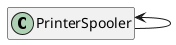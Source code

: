 @startuml
'https://plantuml.com/class-diagram

hide empty members

class PrinterSpooler

PrinterSpooler <- PrinterSpooler

@enduml